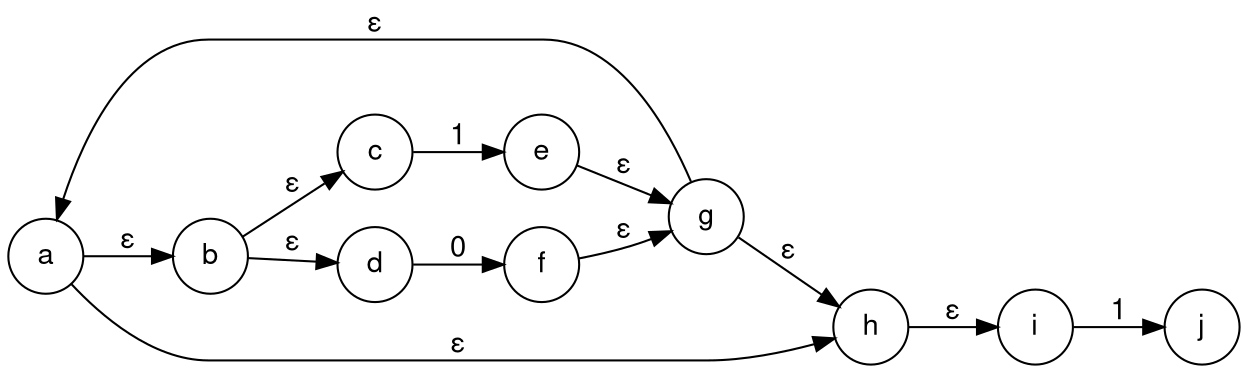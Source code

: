 digraph finite_state_machine {
  fontname="Helvetica,Arial,sans-serif"
  node [fontname="Helvetica,Arial,sans-serif"]
  edge [fontname="Helvetica,Arial,sans-serif"]
  rankdir=LR;
  node [shape = circle];
  a -> b [label = "ε"];
  a -> h [label = "ε"];
  b -> c [label = "ε"];
  b -> d [label = "ε"];
  c -> e [label = "1"];
  d -> f [label = "0"];
  e -> g [label = "ε"];
  f -> g [label = "ε"];
  g -> a [label = "ε"];
  g -> h [label = "ε"];
  h -> i [label = "ε"];
  i -> j [label = "1"];
}
